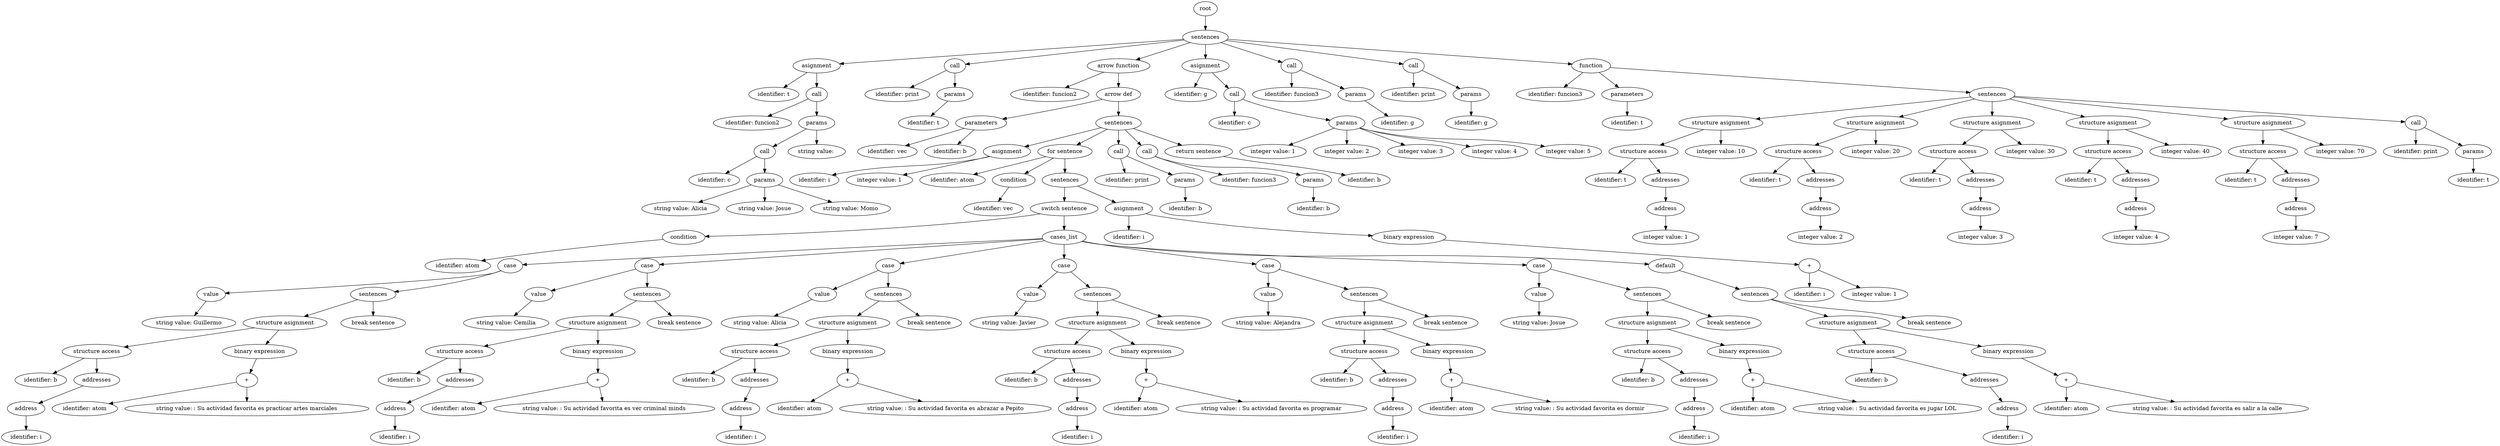 digraph G{nodo0[label="root"];
node1[label="sentences"];
nodo0->node1;
node2[label="asignment"];
node1->node2;
node3[label="identifier: t"];
node2->node3;
node4[label="call"];
node2->node4;
node5[label="identifier: funcion2"];
node4->node5;
node6[label="params"];
node4->node6;
node7[label="call"];
node6->node7;
node8[label="identifier: c"];
node7->node8;
node9[label="params"];
node7->node9;
node10[label="string value: Alicia"];
node9->node10;
node11[label="string value: Josue"];
node9->node11;
node12[label="string value: Momo"];
node9->node12;
node13[label="string value: "];
node6->node13;
node14[label="call"];
node1->node14;
node15[label="identifier: print"];
node14->node15;
node16[label="params"];
node14->node16;
node17[label="identifier: t"];
node16->node17;
node18[label="arrow function"];
node1->node18;
node19[label="identifier: funcion2"];
node18->node19;
node20[label="arrow def"];
node18->node20;
node21[label="parameters"];
node20->node21;
node22[label="identifier: vec"];
node21->node22;
node23[label="identifier: b"];
node21->node23;
node24[label="sentences"];
node20->node24;
node25[label="asignment"];
node24->node25;
node26[label="identifier: i"];
node25->node26;
node27[label="integer value: 1"];
node25->node27;
node28[label="for sentence"];
node24->node28;
node29[label="identifier: atom"];
node28->node29;
node30[label="condition"];
node28->node30;
node31[label="identifier: vec"];
node30->node31;
node32[label="sentences"];
node28->node32;
node33[label="switch sentence"];
node32->node33;
node34[label="condition"];
node33->node34;
node35[label="identifier: atom"];
node34->node35;
node36[label="cases_list"];
node33->node36;
node37[label="case"];
node36->node37;
node38[label="value"];
node37->node38;
node39[label="string value: Guillermo"];
node38->node39;
node40[label="sentences"];
node37->node40;
node41[label="structure asignment"];
node40->node41;
node42[label="structure access"];
node41->node42;
node43[label="identifier: b"];
node42->node43;
node44[label="addresses"];
node42->node44;
node45[label="address"];
node44->node45;
node46[label="identifier: i"];
node45->node46;
node47[label="binary expression"];
node41->node47;
node48[label="+"];
node47->node48;
node49[label="identifier: atom"];
node48->node49;
node50[label="string value: : Su actividad favorita es practicar artes marciales"];
node48->node50;
node51[label="break sentence"];
node40->node51;
node52[label="case"];
node36->node52;
node53[label="value"];
node52->node53;
node54[label="string value: Cemilia"];
node53->node54;
node55[label="sentences"];
node52->node55;
node56[label="structure asignment"];
node55->node56;
node57[label="structure access"];
node56->node57;
node58[label="identifier: b"];
node57->node58;
node59[label="addresses"];
node57->node59;
node60[label="address"];
node59->node60;
node61[label="identifier: i"];
node60->node61;
node62[label="binary expression"];
node56->node62;
node63[label="+"];
node62->node63;
node64[label="identifier: atom"];
node63->node64;
node65[label="string value: : Su actividad favorita es ver criminal minds"];
node63->node65;
node66[label="break sentence"];
node55->node66;
node67[label="case"];
node36->node67;
node68[label="value"];
node67->node68;
node69[label="string value: Alicia"];
node68->node69;
node70[label="sentences"];
node67->node70;
node71[label="structure asignment"];
node70->node71;
node72[label="structure access"];
node71->node72;
node73[label="identifier: b"];
node72->node73;
node74[label="addresses"];
node72->node74;
node75[label="address"];
node74->node75;
node76[label="identifier: i"];
node75->node76;
node77[label="binary expression"];
node71->node77;
node78[label="+"];
node77->node78;
node79[label="identifier: atom"];
node78->node79;
node80[label="string value: : Su actividad favorita es abrazar a Pepito"];
node78->node80;
node81[label="break sentence"];
node70->node81;
node82[label="case"];
node36->node82;
node83[label="value"];
node82->node83;
node84[label="string value: Javier"];
node83->node84;
node85[label="sentences"];
node82->node85;
node86[label="structure asignment"];
node85->node86;
node87[label="structure access"];
node86->node87;
node88[label="identifier: b"];
node87->node88;
node89[label="addresses"];
node87->node89;
node90[label="address"];
node89->node90;
node91[label="identifier: i"];
node90->node91;
node92[label="binary expression"];
node86->node92;
node93[label="+"];
node92->node93;
node94[label="identifier: atom"];
node93->node94;
node95[label="string value: : Su actividad favorita es programar"];
node93->node95;
node96[label="break sentence"];
node85->node96;
node97[label="case"];
node36->node97;
node98[label="value"];
node97->node98;
node99[label="string value: Alejandra"];
node98->node99;
node100[label="sentences"];
node97->node100;
node101[label="structure asignment"];
node100->node101;
node102[label="structure access"];
node101->node102;
node103[label="identifier: b"];
node102->node103;
node104[label="addresses"];
node102->node104;
node105[label="address"];
node104->node105;
node106[label="identifier: i"];
node105->node106;
node107[label="binary expression"];
node101->node107;
node108[label="+"];
node107->node108;
node109[label="identifier: atom"];
node108->node109;
node110[label="string value: : Su actividad favorita es dormir"];
node108->node110;
node111[label="break sentence"];
node100->node111;
node112[label="case"];
node36->node112;
node113[label="value"];
node112->node113;
node114[label="string value: Josue"];
node113->node114;
node115[label="sentences"];
node112->node115;
node116[label="structure asignment"];
node115->node116;
node117[label="structure access"];
node116->node117;
node118[label="identifier: b"];
node117->node118;
node119[label="addresses"];
node117->node119;
node120[label="address"];
node119->node120;
node121[label="identifier: i"];
node120->node121;
node122[label="binary expression"];
node116->node122;
node123[label="+"];
node122->node123;
node124[label="identifier: atom"];
node123->node124;
node125[label="string value: : Su actividad favorita es jugar LOL"];
node123->node125;
node126[label="break sentence"];
node115->node126;
node127[label="default"];
node36->node127;
node128[label="sentences"];
node127->node128;
node129[label="structure asignment"];
node128->node129;
node130[label="structure access"];
node129->node130;
node131[label="identifier: b"];
node130->node131;
node132[label="addresses"];
node130->node132;
node133[label="address"];
node132->node133;
node134[label="identifier: i"];
node133->node134;
node135[label="binary expression"];
node129->node135;
node136[label="+"];
node135->node136;
node137[label="identifier: atom"];
node136->node137;
node138[label="string value: : Su actividad favorita es salir a la calle"];
node136->node138;
node139[label="break sentence"];
node128->node139;
node140[label="asignment"];
node32->node140;
node141[label="identifier: i"];
node140->node141;
node142[label="binary expression"];
node140->node142;
node143[label="+"];
node142->node143;
node144[label="identifier: i"];
node143->node144;
node145[label="integer value: 1"];
node143->node145;
node146[label="call"];
node24->node146;
node147[label="identifier: print"];
node146->node147;
node148[label="params"];
node146->node148;
node149[label="identifier: b"];
node148->node149;
node150[label="call"];
node24->node150;
node151[label="identifier: funcion3"];
node150->node151;
node152[label="params"];
node150->node152;
node153[label="identifier: b"];
node152->node153;
node154[label="return sentence"];
node24->node154;
node155[label="identifier: b"];
node154->node155;
node156[label="asignment"];
node1->node156;
node157[label="identifier: g"];
node156->node157;
node158[label="call"];
node156->node158;
node159[label="identifier: c"];
node158->node159;
node160[label="params"];
node158->node160;
node161[label="integer value: 1"];
node160->node161;
node162[label="integer value: 2"];
node160->node162;
node163[label="integer value: 3"];
node160->node163;
node164[label="integer value: 4"];
node160->node164;
node165[label="integer value: 5"];
node160->node165;
node166[label="call"];
node1->node166;
node167[label="identifier: funcion3"];
node166->node167;
node168[label="params"];
node166->node168;
node169[label="identifier: g"];
node168->node169;
node170[label="call"];
node1->node170;
node171[label="identifier: print"];
node170->node171;
node172[label="params"];
node170->node172;
node173[label="identifier: g"];
node172->node173;
node174[label="function"];
node1->node174;
node175[label="identifier: funcion3"];
node174->node175;
node176[label="parameters"];
node174->node176;
node177[label="identifier: t"];
node176->node177;
node178[label="sentences"];
node174->node178;
node179[label="structure asignment"];
node178->node179;
node180[label="structure access"];
node179->node180;
node181[label="identifier: t"];
node180->node181;
node182[label="addresses"];
node180->node182;
node183[label="address"];
node182->node183;
node184[label="integer value: 1"];
node183->node184;
node185[label="integer value: 10"];
node179->node185;
node186[label="structure asignment"];
node178->node186;
node187[label="structure access"];
node186->node187;
node188[label="identifier: t"];
node187->node188;
node189[label="addresses"];
node187->node189;
node190[label="address"];
node189->node190;
node191[label="integer value: 2"];
node190->node191;
node192[label="integer value: 20"];
node186->node192;
node193[label="structure asignment"];
node178->node193;
node194[label="structure access"];
node193->node194;
node195[label="identifier: t"];
node194->node195;
node196[label="addresses"];
node194->node196;
node197[label="address"];
node196->node197;
node198[label="integer value: 3"];
node197->node198;
node199[label="integer value: 30"];
node193->node199;
node200[label="structure asignment"];
node178->node200;
node201[label="structure access"];
node200->node201;
node202[label="identifier: t"];
node201->node202;
node203[label="addresses"];
node201->node203;
node204[label="address"];
node203->node204;
node205[label="integer value: 4"];
node204->node205;
node206[label="integer value: 40"];
node200->node206;
node207[label="structure asignment"];
node178->node207;
node208[label="structure access"];
node207->node208;
node209[label="identifier: t"];
node208->node209;
node210[label="addresses"];
node208->node210;
node211[label="address"];
node210->node211;
node212[label="integer value: 7"];
node211->node212;
node213[label="integer value: 70"];
node207->node213;
node214[label="call"];
node178->node214;
node215[label="identifier: print"];
node214->node215;
node216[label="params"];
node214->node216;
node217[label="identifier: t"];
node216->node217;
}